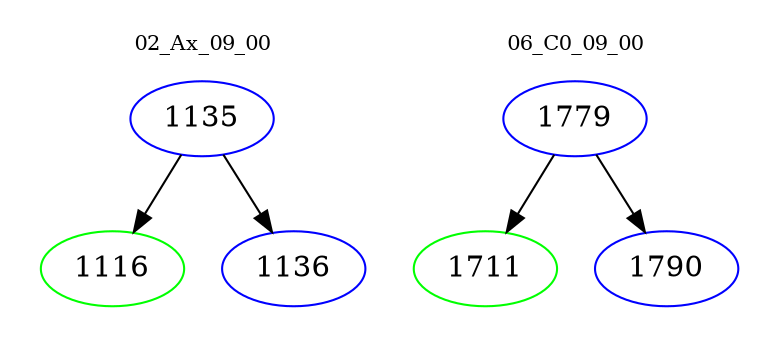 digraph{
subgraph cluster_0 {
color = white
label = "02_Ax_09_00";
fontsize=10;
T0_1135 [label="1135", color="blue"]
T0_1135 -> T0_1116 [color="black"]
T0_1116 [label="1116", color="green"]
T0_1135 -> T0_1136 [color="black"]
T0_1136 [label="1136", color="blue"]
}
subgraph cluster_1 {
color = white
label = "06_C0_09_00";
fontsize=10;
T1_1779 [label="1779", color="blue"]
T1_1779 -> T1_1711 [color="black"]
T1_1711 [label="1711", color="green"]
T1_1779 -> T1_1790 [color="black"]
T1_1790 [label="1790", color="blue"]
}
}
